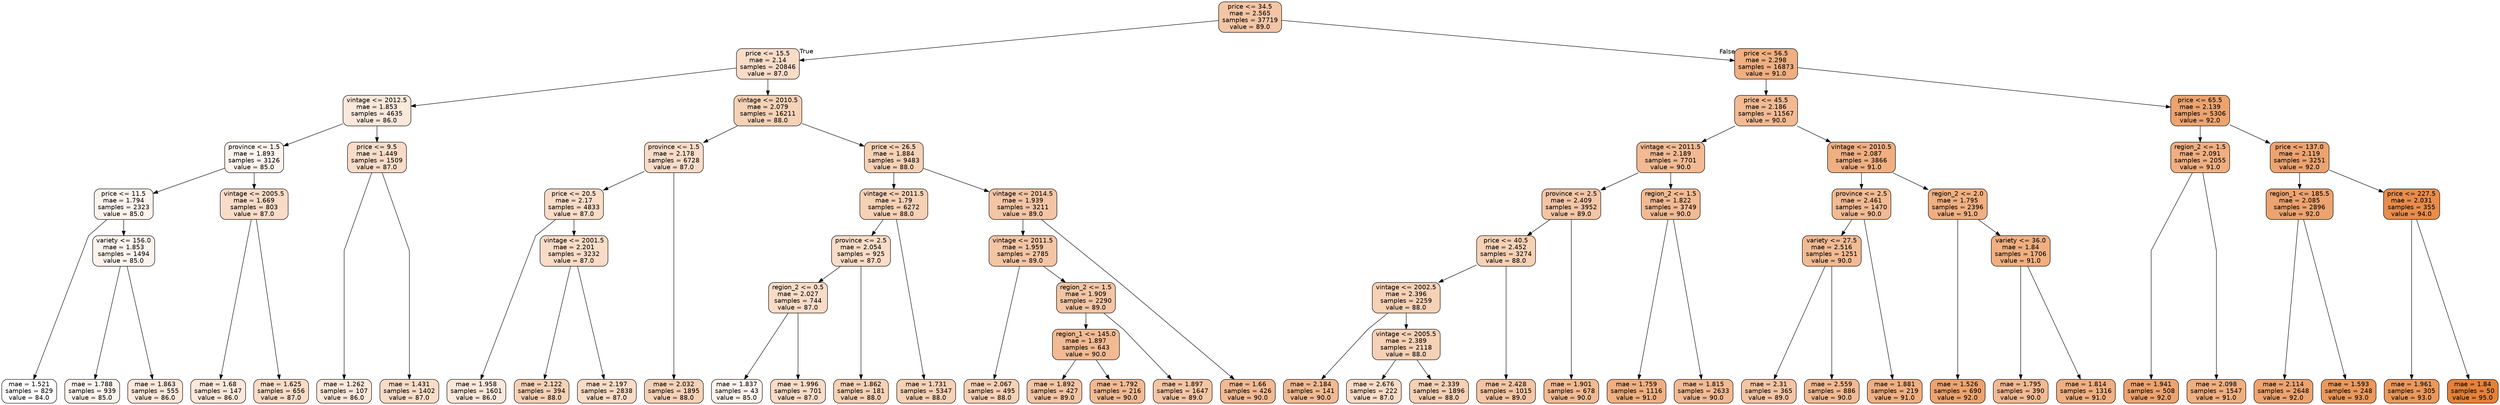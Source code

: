 digraph Tree {
node [shape=box, style="filled, rounded", color="black", fontname=helvetica] ;
graph [ranksep=equally, splines=polyline] ;
edge [fontname=helvetica] ;
0 [label="price <= 34.5\nmae = 2.565\nsamples = 37719\nvalue = 89.0", fillcolor="#e5813974"] ;
1 [label="price <= 15.5\nmae = 2.14\nsamples = 20846\nvalue = 87.0", fillcolor="#e5813946"] ;
0 -> 1 [labeldistance=2.5, labelangle=45, headlabel="True"] ;
3 [label="vintage <= 2012.5\nmae = 1.853\nsamples = 4635\nvalue = 86.0", fillcolor="#e581392e"] ;
1 -> 3 ;
9 [label="province <= 1.5\nmae = 1.893\nsamples = 3126\nvalue = 85.0", fillcolor="#e5813917"] ;
3 -> 9 ;
13 [label="price <= 11.5\nmae = 1.794\nsamples = 2323\nvalue = 85.0", fillcolor="#e5813917"] ;
9 -> 13 ;
31 [label="mae = 1.521\nsamples = 829\nvalue = 84.0", fillcolor="#e5813900"] ;
13 -> 31 ;
32 [label="variety <= 156.0\nmae = 1.853\nsamples = 1494\nvalue = 85.0", fillcolor="#e5813917"] ;
13 -> 32 ;
51 [label="mae = 1.788\nsamples = 939\nvalue = 85.0", fillcolor="#e5813917"] ;
32 -> 51 ;
52 [label="mae = 1.863\nsamples = 555\nvalue = 86.0", fillcolor="#e581392e"] ;
32 -> 52 ;
14 [label="vintage <= 2005.5\nmae = 1.669\nsamples = 803\nvalue = 87.0", fillcolor="#e5813946"] ;
9 -> 14 ;
71 [label="mae = 1.68\nsamples = 147\nvalue = 86.0", fillcolor="#e581392e"] ;
14 -> 71 ;
72 [label="mae = 1.625\nsamples = 656\nvalue = 87.0", fillcolor="#e5813946"] ;
14 -> 72 ;
10 [label="price <= 9.5\nmae = 1.449\nsamples = 1509\nvalue = 87.0", fillcolor="#e5813946"] ;
3 -> 10 ;
57 [label="mae = 1.262\nsamples = 107\nvalue = 86.0", fillcolor="#e581392e"] ;
10 -> 57 ;
58 [label="mae = 1.431\nsamples = 1402\nvalue = 87.0", fillcolor="#e5813946"] ;
10 -> 58 ;
4 [label="vintage <= 2010.5\nmae = 2.079\nsamples = 16211\nvalue = 88.0", fillcolor="#e581395d"] ;
1 -> 4 ;
7 [label="province <= 1.5\nmae = 2.178\nsamples = 6728\nvalue = 87.0", fillcolor="#e5813946"] ;
4 -> 7 ;
19 [label="price <= 20.5\nmae = 2.17\nsamples = 4833\nvalue = 87.0", fillcolor="#e5813946"] ;
7 -> 19 ;
21 [label="mae = 1.958\nsamples = 1601\nvalue = 86.0", fillcolor="#e581392e"] ;
19 -> 21 ;
22 [label="vintage <= 2001.5\nmae = 2.201\nsamples = 3232\nvalue = 87.0", fillcolor="#e5813946"] ;
19 -> 22 ;
61 [label="mae = 2.122\nsamples = 394\nvalue = 88.0", fillcolor="#e581395d"] ;
22 -> 61 ;
62 [label="mae = 2.197\nsamples = 2838\nvalue = 87.0", fillcolor="#e5813946"] ;
22 -> 62 ;
20 [label="mae = 2.032\nsamples = 1895\nvalue = 88.0", fillcolor="#e581395d"] ;
7 -> 20 ;
8 [label="price <= 26.5\nmae = 1.884\nsamples = 9483\nvalue = 88.0", fillcolor="#e581395d"] ;
4 -> 8 ;
11 [label="vintage <= 2011.5\nmae = 1.79\nsamples = 6272\nvalue = 88.0", fillcolor="#e581395d"] ;
8 -> 11 ;
39 [label="province <= 2.5\nmae = 2.054\nsamples = 925\nvalue = 87.0", fillcolor="#e5813946"] ;
11 -> 39 ;
49 [label="region_2 <= 0.5\nmae = 2.027\nsamples = 744\nvalue = 87.0", fillcolor="#e5813946"] ;
39 -> 49 ;
69 [label="mae = 1.837\nsamples = 43\nvalue = 85.0", fillcolor="#e5813917"] ;
49 -> 69 ;
70 [label="mae = 1.996\nsamples = 701\nvalue = 87.0", fillcolor="#e5813946"] ;
49 -> 70 ;
50 [label="mae = 1.862\nsamples = 181\nvalue = 88.0", fillcolor="#e581395d"] ;
39 -> 50 ;
40 [label="mae = 1.731\nsamples = 5347\nvalue = 88.0", fillcolor="#e581395d"] ;
11 -> 40 ;
12 [label="vintage <= 2014.5\nmae = 1.939\nsamples = 3211\nvalue = 89.0", fillcolor="#e5813974"] ;
8 -> 12 ;
43 [label="vintage <= 2011.5\nmae = 1.959\nsamples = 2785\nvalue = 89.0", fillcolor="#e5813974"] ;
12 -> 43 ;
45 [label="mae = 2.067\nsamples = 495\nvalue = 88.0", fillcolor="#e581395d"] ;
43 -> 45 ;
46 [label="region_2 <= 1.5\nmae = 1.909\nsamples = 2290\nvalue = 89.0", fillcolor="#e5813974"] ;
43 -> 46 ;
73 [label="region_1 <= 145.0\nmae = 1.897\nsamples = 643\nvalue = 90.0", fillcolor="#e581398b"] ;
46 -> 73 ;
75 [label="mae = 1.892\nsamples = 427\nvalue = 89.0", fillcolor="#e5813974"] ;
73 -> 75 ;
76 [label="mae = 1.792\nsamples = 216\nvalue = 90.0", fillcolor="#e581398b"] ;
73 -> 76 ;
74 [label="mae = 1.897\nsamples = 1647\nvalue = 89.0", fillcolor="#e5813974"] ;
46 -> 74 ;
44 [label="mae = 1.66\nsamples = 426\nvalue = 90.0", fillcolor="#e581398b"] ;
12 -> 44 ;
2 [label="price <= 56.5\nmae = 2.298\nsamples = 16873\nvalue = 91.0", fillcolor="#e58139a2"] ;
0 -> 2 [labeldistance=2.5, labelangle=-45, headlabel="False"] ;
5 [label="price <= 45.5\nmae = 2.186\nsamples = 11567\nvalue = 90.0", fillcolor="#e581398b"] ;
2 -> 5 ;
15 [label="vintage <= 2011.5\nmae = 2.189\nsamples = 7701\nvalue = 90.0", fillcolor="#e581398b"] ;
5 -> 15 ;
17 [label="province <= 2.5\nmae = 2.409\nsamples = 3952\nvalue = 89.0", fillcolor="#e5813974"] ;
15 -> 17 ;
23 [label="price <= 40.5\nmae = 2.452\nsamples = 3274\nvalue = 88.0", fillcolor="#e581395d"] ;
17 -> 23 ;
27 [label="vintage <= 2002.5\nmae = 2.396\nsamples = 2259\nvalue = 88.0", fillcolor="#e581395d"] ;
23 -> 27 ;
59 [label="mae = 2.184\nsamples = 141\nvalue = 90.0", fillcolor="#e581398b"] ;
27 -> 59 ;
60 [label="vintage <= 2005.5\nmae = 2.389\nsamples = 2118\nvalue = 88.0", fillcolor="#e581395d"] ;
27 -> 60 ;
65 [label="mae = 2.676\nsamples = 222\nvalue = 87.0", fillcolor="#e5813946"] ;
60 -> 65 ;
66 [label="mae = 2.339\nsamples = 1896\nvalue = 88.0", fillcolor="#e581395d"] ;
60 -> 66 ;
28 [label="mae = 2.428\nsamples = 1015\nvalue = 89.0", fillcolor="#e5813974"] ;
23 -> 28 ;
24 [label="mae = 1.901\nsamples = 678\nvalue = 90.0", fillcolor="#e581398b"] ;
17 -> 24 ;
18 [label="region_2 <= 1.5\nmae = 1.822\nsamples = 3749\nvalue = 90.0", fillcolor="#e581398b"] ;
15 -> 18 ;
37 [label="mae = 1.759\nsamples = 1116\nvalue = 91.0", fillcolor="#e58139a2"] ;
18 -> 37 ;
38 [label="mae = 1.815\nsamples = 2633\nvalue = 90.0", fillcolor="#e581398b"] ;
18 -> 38 ;
16 [label="vintage <= 2010.5\nmae = 2.087\nsamples = 3866\nvalue = 91.0", fillcolor="#e58139a2"] ;
5 -> 16 ;
29 [label="province <= 2.5\nmae = 2.461\nsamples = 1470\nvalue = 90.0", fillcolor="#e581398b"] ;
16 -> 29 ;
47 [label="variety <= 27.5\nmae = 2.516\nsamples = 1251\nvalue = 90.0", fillcolor="#e581398b"] ;
29 -> 47 ;
63 [label="mae = 2.31\nsamples = 365\nvalue = 89.0", fillcolor="#e5813974"] ;
47 -> 63 ;
64 [label="mae = 2.559\nsamples = 886\nvalue = 90.0", fillcolor="#e581398b"] ;
47 -> 64 ;
48 [label="mae = 1.881\nsamples = 219\nvalue = 91.0", fillcolor="#e58139a2"] ;
29 -> 48 ;
30 [label="region_2 <= 2.0\nmae = 1.795\nsamples = 2396\nvalue = 91.0", fillcolor="#e58139a2"] ;
16 -> 30 ;
35 [label="mae = 1.526\nsamples = 690\nvalue = 92.0", fillcolor="#e58139b9"] ;
30 -> 35 ;
36 [label="variety <= 36.0\nmae = 1.84\nsamples = 1706\nvalue = 91.0", fillcolor="#e58139a2"] ;
30 -> 36 ;
53 [label="mae = 1.795\nsamples = 390\nvalue = 90.0", fillcolor="#e581398b"] ;
36 -> 53 ;
54 [label="mae = 1.814\nsamples = 1316\nvalue = 91.0", fillcolor="#e58139a2"] ;
36 -> 54 ;
6 [label="price <= 65.5\nmae = 2.139\nsamples = 5306\nvalue = 92.0", fillcolor="#e58139b9"] ;
2 -> 6 ;
25 [label="region_2 <= 1.5\nmae = 2.091\nsamples = 2055\nvalue = 91.0", fillcolor="#e58139a2"] ;
6 -> 25 ;
41 [label="mae = 1.941\nsamples = 508\nvalue = 92.0", fillcolor="#e58139b9"] ;
25 -> 41 ;
42 [label="mae = 2.098\nsamples = 1547\nvalue = 91.0", fillcolor="#e58139a2"] ;
25 -> 42 ;
26 [label="price <= 137.0\nmae = 2.119\nsamples = 3251\nvalue = 92.0", fillcolor="#e58139b9"] ;
6 -> 26 ;
33 [label="region_1 <= 185.5\nmae = 2.085\nsamples = 2896\nvalue = 92.0", fillcolor="#e58139b9"] ;
26 -> 33 ;
55 [label="mae = 2.114\nsamples = 2648\nvalue = 92.0", fillcolor="#e58139b9"] ;
33 -> 55 ;
56 [label="mae = 1.593\nsamples = 248\nvalue = 93.0", fillcolor="#e58139d1"] ;
33 -> 56 ;
34 [label="price <= 227.5\nmae = 2.031\nsamples = 355\nvalue = 94.0", fillcolor="#e58139e8"] ;
26 -> 34 ;
67 [label="mae = 1.961\nsamples = 305\nvalue = 93.0", fillcolor="#e58139d1"] ;
34 -> 67 ;
68 [label="mae = 1.84\nsamples = 50\nvalue = 95.0", fillcolor="#e58139ff"] ;
34 -> 68 ;
{rank=same ; 0} ;
{rank=same ; 1; 2} ;
{rank=same ; 3; 4; 5; 6} ;
{rank=same ; 9; 10; 7; 8; 15; 16; 25; 26} ;
{rank=same ; 13; 14; 19; 11; 12; 17; 18; 29; 30; 33; 34} ;
{rank=same ; 32; 22; 39; 43; 23; 47; 36} ;
{rank=same ; 49; 46; 27} ;
{rank=same ; 73; 60} ;
{rank=same ; 31; 51; 52; 71; 72; 57; 58; 21; 61; 62; 20; 69; 70; 50; 40; 45; 75; 76; 74; 44; 59; 65; 66; 28; 24; 37; 38; 63; 64; 48; 35; 53; 54; 41; 42; 55; 56; 67; 68} ;
}